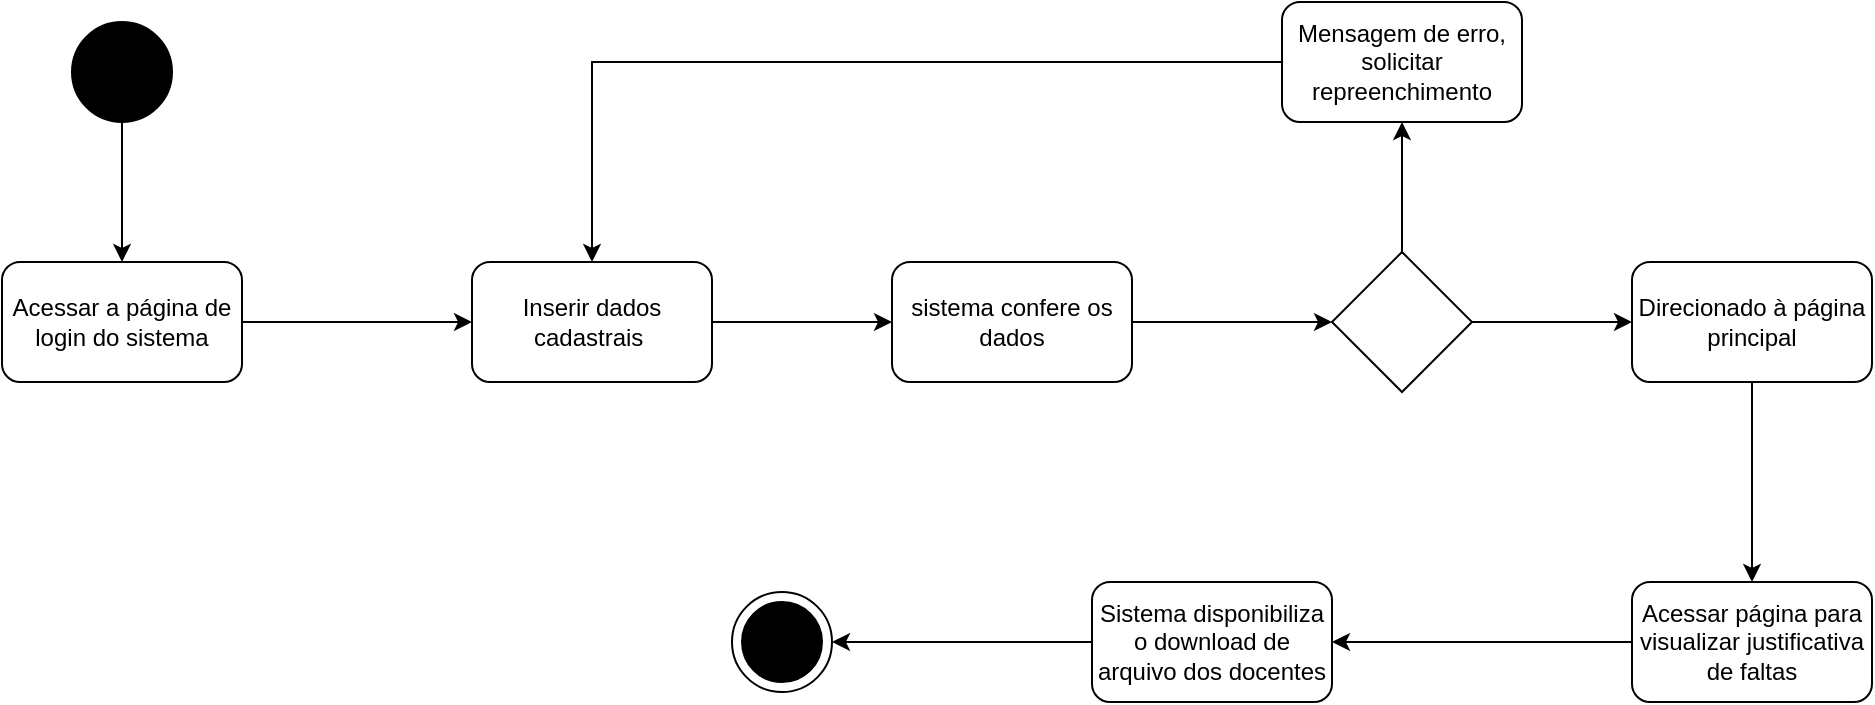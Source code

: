 <mxfile version="24.4.4" type="device">
  <diagram id="pLQonbnIPcCyQV8q0psO" name="Página-1">
    <mxGraphModel dx="1941" dy="600" grid="1" gridSize="10" guides="1" tooltips="1" connect="1" arrows="1" fold="1" page="1" pageScale="1" pageWidth="827" pageHeight="1169" math="0" shadow="0">
      <root>
        <mxCell id="0" />
        <mxCell id="1" parent="0" />
        <mxCell id="JZ9cuhLI6rXzPgAa86yk-3" value="" style="edgeStyle=orthogonalEdgeStyle;rounded=0;orthogonalLoop=1;jettySize=auto;html=1;" edge="1" parent="1" source="JZ9cuhLI6rXzPgAa86yk-1" target="JZ9cuhLI6rXzPgAa86yk-2">
          <mxGeometry relative="1" as="geometry" />
        </mxCell>
        <mxCell id="JZ9cuhLI6rXzPgAa86yk-1" value="" style="ellipse;whiteSpace=wrap;html=1;aspect=fixed;fillColor=#000000;" vertex="1" parent="1">
          <mxGeometry x="20" y="20" width="50" height="50" as="geometry" />
        </mxCell>
        <mxCell id="JZ9cuhLI6rXzPgAa86yk-5" value="" style="edgeStyle=orthogonalEdgeStyle;rounded=0;orthogonalLoop=1;jettySize=auto;html=1;" edge="1" parent="1" source="JZ9cuhLI6rXzPgAa86yk-2" target="JZ9cuhLI6rXzPgAa86yk-4">
          <mxGeometry relative="1" as="geometry" />
        </mxCell>
        <mxCell id="JZ9cuhLI6rXzPgAa86yk-2" value="Acessar a página de login do sistema" style="rounded=1;whiteSpace=wrap;html=1;" vertex="1" parent="1">
          <mxGeometry x="-15" y="140" width="120" height="60" as="geometry" />
        </mxCell>
        <mxCell id="JZ9cuhLI6rXzPgAa86yk-7" value="" style="edgeStyle=orthogonalEdgeStyle;rounded=0;orthogonalLoop=1;jettySize=auto;html=1;" edge="1" parent="1" source="JZ9cuhLI6rXzPgAa86yk-4" target="JZ9cuhLI6rXzPgAa86yk-6">
          <mxGeometry relative="1" as="geometry" />
        </mxCell>
        <mxCell id="JZ9cuhLI6rXzPgAa86yk-4" value="Inserir dados cadastrais&amp;nbsp;" style="rounded=1;whiteSpace=wrap;html=1;" vertex="1" parent="1">
          <mxGeometry x="220" y="140" width="120" height="60" as="geometry" />
        </mxCell>
        <mxCell id="JZ9cuhLI6rXzPgAa86yk-9" value="" style="edgeStyle=orthogonalEdgeStyle;rounded=0;orthogonalLoop=1;jettySize=auto;html=1;" edge="1" parent="1" source="JZ9cuhLI6rXzPgAa86yk-6" target="JZ9cuhLI6rXzPgAa86yk-8">
          <mxGeometry relative="1" as="geometry" />
        </mxCell>
        <mxCell id="JZ9cuhLI6rXzPgAa86yk-6" value="sistema confere os dados" style="rounded=1;whiteSpace=wrap;html=1;" vertex="1" parent="1">
          <mxGeometry x="430" y="140" width="120" height="60" as="geometry" />
        </mxCell>
        <mxCell id="JZ9cuhLI6rXzPgAa86yk-11" value="" style="edgeStyle=orthogonalEdgeStyle;rounded=0;orthogonalLoop=1;jettySize=auto;html=1;" edge="1" parent="1" source="JZ9cuhLI6rXzPgAa86yk-8" target="JZ9cuhLI6rXzPgAa86yk-10">
          <mxGeometry relative="1" as="geometry" />
        </mxCell>
        <mxCell id="JZ9cuhLI6rXzPgAa86yk-14" value="" style="edgeStyle=orthogonalEdgeStyle;rounded=0;orthogonalLoop=1;jettySize=auto;html=1;" edge="1" parent="1" source="JZ9cuhLI6rXzPgAa86yk-8" target="JZ9cuhLI6rXzPgAa86yk-13">
          <mxGeometry relative="1" as="geometry" />
        </mxCell>
        <mxCell id="JZ9cuhLI6rXzPgAa86yk-8" value="" style="rhombus;whiteSpace=wrap;html=1;" vertex="1" parent="1">
          <mxGeometry x="650" y="135" width="70" height="70" as="geometry" />
        </mxCell>
        <mxCell id="JZ9cuhLI6rXzPgAa86yk-12" style="edgeStyle=orthogonalEdgeStyle;rounded=0;orthogonalLoop=1;jettySize=auto;html=1;exitX=0;exitY=0.5;exitDx=0;exitDy=0;entryX=0.5;entryY=0;entryDx=0;entryDy=0;" edge="1" parent="1" source="JZ9cuhLI6rXzPgAa86yk-10" target="JZ9cuhLI6rXzPgAa86yk-4">
          <mxGeometry relative="1" as="geometry" />
        </mxCell>
        <mxCell id="JZ9cuhLI6rXzPgAa86yk-10" value="Mensagem de erro, solicitar repreenchimento" style="rounded=1;whiteSpace=wrap;html=1;" vertex="1" parent="1">
          <mxGeometry x="625" y="10" width="120" height="60" as="geometry" />
        </mxCell>
        <mxCell id="JZ9cuhLI6rXzPgAa86yk-16" value="" style="edgeStyle=orthogonalEdgeStyle;rounded=0;orthogonalLoop=1;jettySize=auto;html=1;" edge="1" parent="1" source="JZ9cuhLI6rXzPgAa86yk-13" target="JZ9cuhLI6rXzPgAa86yk-15">
          <mxGeometry relative="1" as="geometry" />
        </mxCell>
        <mxCell id="JZ9cuhLI6rXzPgAa86yk-13" value="Direcionado à página principal" style="rounded=1;whiteSpace=wrap;html=1;" vertex="1" parent="1">
          <mxGeometry x="800" y="140" width="120" height="60" as="geometry" />
        </mxCell>
        <mxCell id="JZ9cuhLI6rXzPgAa86yk-18" style="edgeStyle=orthogonalEdgeStyle;rounded=0;orthogonalLoop=1;jettySize=auto;html=1;exitX=0;exitY=0.5;exitDx=0;exitDy=0;entryX=1;entryY=0.5;entryDx=0;entryDy=0;" edge="1" parent="1" source="JZ9cuhLI6rXzPgAa86yk-15" target="JZ9cuhLI6rXzPgAa86yk-17">
          <mxGeometry relative="1" as="geometry" />
        </mxCell>
        <mxCell id="JZ9cuhLI6rXzPgAa86yk-15" value="Acessar página para visualizar justificativa de faltas" style="rounded=1;whiteSpace=wrap;html=1;" vertex="1" parent="1">
          <mxGeometry x="800" y="300" width="120" height="60" as="geometry" />
        </mxCell>
        <mxCell id="JZ9cuhLI6rXzPgAa86yk-23" style="edgeStyle=orthogonalEdgeStyle;rounded=0;orthogonalLoop=1;jettySize=auto;html=1;entryX=1;entryY=0.5;entryDx=0;entryDy=0;" edge="1" parent="1" source="JZ9cuhLI6rXzPgAa86yk-17" target="JZ9cuhLI6rXzPgAa86yk-19">
          <mxGeometry relative="1" as="geometry" />
        </mxCell>
        <mxCell id="JZ9cuhLI6rXzPgAa86yk-17" value="Sistema disponibiliza o download de arquivo dos docentes" style="rounded=1;whiteSpace=wrap;html=1;" vertex="1" parent="1">
          <mxGeometry x="530" y="300" width="120" height="60" as="geometry" />
        </mxCell>
        <mxCell id="JZ9cuhLI6rXzPgAa86yk-19" value="" style="ellipse;whiteSpace=wrap;html=1;aspect=fixed;" vertex="1" parent="1">
          <mxGeometry x="350" y="305" width="50" height="50" as="geometry" />
        </mxCell>
        <mxCell id="JZ9cuhLI6rXzPgAa86yk-20" value="" style="ellipse;whiteSpace=wrap;html=1;aspect=fixed;fillColor=#000000;" vertex="1" parent="1">
          <mxGeometry x="355" y="310" width="40" height="40" as="geometry" />
        </mxCell>
      </root>
    </mxGraphModel>
  </diagram>
</mxfile>
